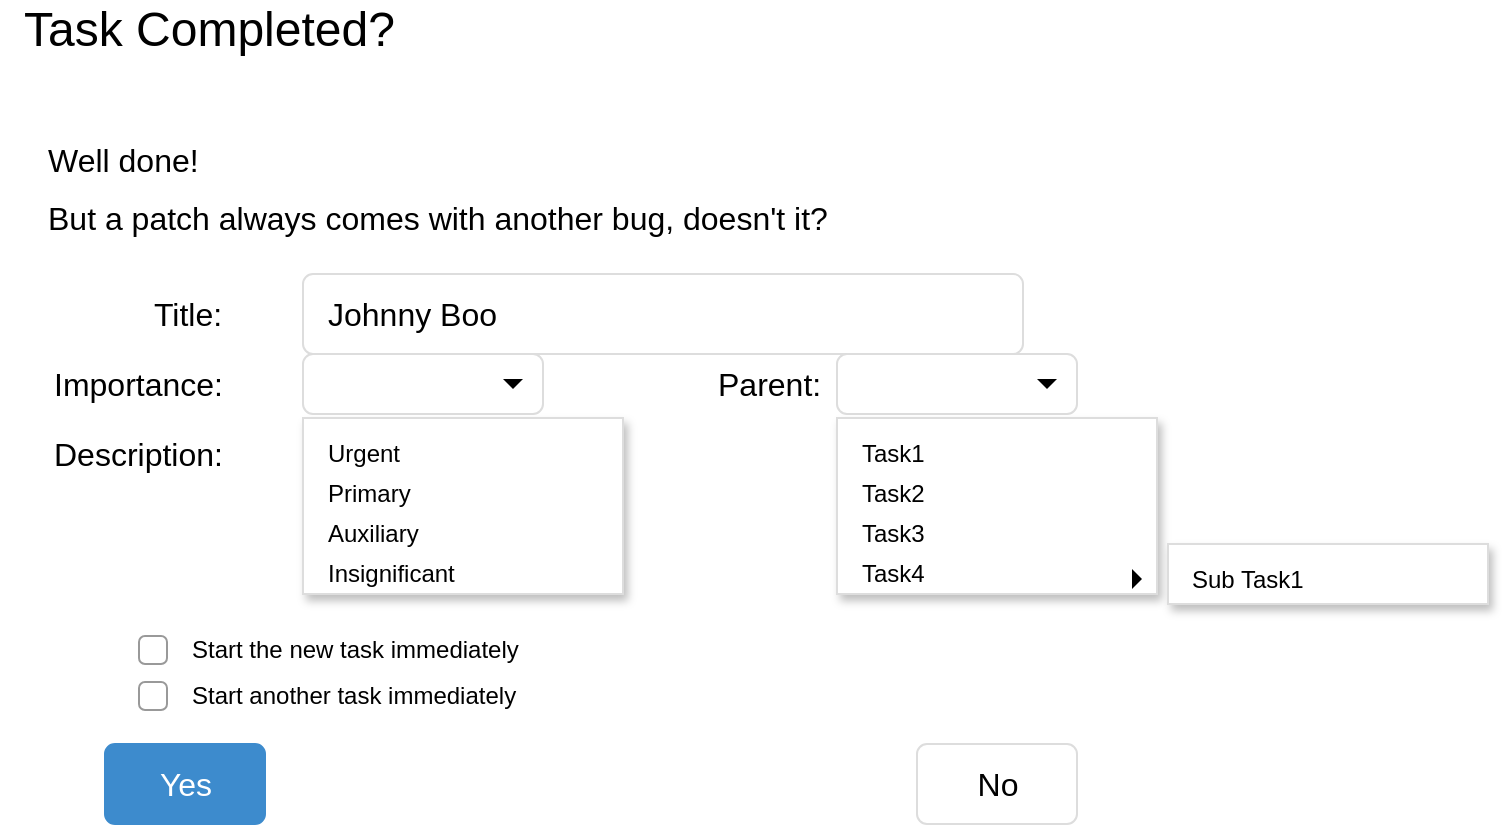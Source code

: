 <mxfile version="11.2.1" type="device" pages="1"><diagram id="QPC_EGJa28upXf72JXis" name="Page-1"><mxGraphModel dx="1422" dy="715" grid="1" gridSize="10" guides="1" tooltips="1" connect="1" arrows="1" fold="1" page="1" pageScale="1" pageWidth="827" pageHeight="1169" math="0" shadow="0"><root><mxCell id="0"/><mxCell id="1" parent="0"/><mxCell id="AW23ZjN-sLGsxCbWwx8a-1" value="Task Completed?" style="html=1;shadow=0;dashed=0;shape=mxgraph.bootstrap.rect;strokeColor=none;fillColor=none;fontSize=24;align=left;spacingLeft=10;" vertex="1" parent="1"><mxGeometry x="163" y="160" width="250" height="26" as="geometry"/></mxCell><mxCell id="AW23ZjN-sLGsxCbWwx8a-2" value="" style="shape=image;html=1;verticalAlign=top;verticalLabelPosition=bottom;labelBackgroundColor=#ffffff;imageAspect=0;aspect=fixed;image=https://cdn2.iconfinder.com/data/icons/ios-tab-bar/25/Cross_Cricle-128.png" vertex="1" parent="1"><mxGeometry x="630" y="160" width="28" height="28" as="geometry"/></mxCell><mxCell id="AW23ZjN-sLGsxCbWwx8a-18" value="Yes" style="html=1;shadow=0;dashed=0;shape=mxgraph.bootstrap.rrect;rSize=5;fillColor=#3D8BCD;align=center;strokeColor=#3D8BCD;fontColor=#ffffff;fontSize=16;whiteSpace=wrap;" vertex="1" parent="1"><mxGeometry x="215.5" y="530" width="80" height="40" as="geometry"/></mxCell><mxCell id="AW23ZjN-sLGsxCbWwx8a-19" value="No" style="html=1;shadow=0;dashed=0;shape=mxgraph.bootstrap.rrect;rSize=5;strokeColor=#dddddd;fillColor=#ffffff;align=center;fontSize=16;whiteSpace=wrap;" vertex="1" parent="1"><mxGeometry x="621.5" y="530" width="80" height="40" as="geometry"/></mxCell><mxCell id="AW23ZjN-sLGsxCbWwx8a-20" value="&lt;span style=&quot;font-size: 16px&quot;&gt;Well done!&lt;br&gt;But a patch always comes with another bug, doesn't it?&lt;/span&gt;" style="html=1;shadow=0;dashed=0;shape=mxgraph.bootstrap.rect;strokeColor=none;fillColor=none;fontSize=24;align=left;spacingLeft=10;whiteSpace=wrap;" vertex="1" parent="1"><mxGeometry x="174.5" y="220" width="477" height="60" as="geometry"/></mxCell><mxCell id="AW23ZjN-sLGsxCbWwx8a-24" value="" style="html=1;shadow=0;dashed=0;shape=mxgraph.bootstrap.rrect;rSize=3;strokeColor=#999999;fillColor=#ffffff;fontSize=24;" vertex="1" parent="1"><mxGeometry x="232.5" y="476" width="14" height="14" as="geometry"/></mxCell><mxCell id="AW23ZjN-sLGsxCbWwx8a-42" value="Start the new task immediately" style="html=1;shadow=0;dashed=0;shape=mxgraph.bootstrap.rect;strokeColor=none;fillColor=none;fontSize=12;align=left;spacingLeft=10;" vertex="1" parent="1"><mxGeometry x="246.5" y="470" width="90" height="26" as="geometry"/></mxCell><mxCell id="AW23ZjN-sLGsxCbWwx8a-46" value="" style="html=1;shadow=0;dashed=0;shape=mxgraph.bootstrap.rrect;rSize=5;strokeColor=#dddddd;spacingRight=10;fontSize=16;fillColor=#FFFFFF;align=left;spacingLeft=10;whiteSpace=wrap;" vertex="1" parent="1"><mxGeometry x="314.5" y="335" width="120" height="30" as="geometry"/></mxCell><mxCell id="AW23ZjN-sLGsxCbWwx8a-47" value="" style="shape=triangle;direction=south;fillColor=#000000;strokeColor=none;perimeter=none;" vertex="1" parent="AW23ZjN-sLGsxCbWwx8a-46"><mxGeometry x="1" y="0.5" width="10" height="5" relative="1" as="geometry"><mxPoint x="-20" y="-2.5" as="offset"/></mxGeometry></mxCell><mxCell id="AW23ZjN-sLGsxCbWwx8a-48" value="" style="html=1;shadow=0;dashed=0;shape=mxgraph.bootstrap.rect;fillColor=#ffffff;strokeColor=#dddddd;shadow=1;" vertex="1" parent="1"><mxGeometry x="314.5" y="367" width="160" height="88" as="geometry"/></mxCell><mxCell id="AW23ZjN-sLGsxCbWwx8a-49" value="Urgent" style="html=1;shadow=0;dashed=0;shape=mxgraph.bootstrap.rect;strokeColor=none;spacingLeft=10;align=left;fillColor=none;whiteSpace=wrap;resizeWidth=1;" vertex="1" parent="AW23ZjN-sLGsxCbWwx8a-48"><mxGeometry width="160" height="20" relative="1" as="geometry"><mxPoint y="8" as="offset"/></mxGeometry></mxCell><mxCell id="AW23ZjN-sLGsxCbWwx8a-50" value="Primary" style="html=1;shadow=0;dashed=0;shape=mxgraph.bootstrap.rect;strokeColor=none;spacingLeft=10;align=left;fillColor=none;whiteSpace=wrap;resizeWidth=1;" vertex="1" parent="AW23ZjN-sLGsxCbWwx8a-48"><mxGeometry width="160" height="20" relative="1" as="geometry"><mxPoint y="28" as="offset"/></mxGeometry></mxCell><mxCell id="AW23ZjN-sLGsxCbWwx8a-51" value="Auxiliary" style="html=1;shadow=0;dashed=0;shape=mxgraph.bootstrap.rect;strokeColor=none;spacingLeft=10;align=left;fillColor=none;whiteSpace=wrap;resizeWidth=1;" vertex="1" parent="AW23ZjN-sLGsxCbWwx8a-48"><mxGeometry width="160" height="20" relative="1" as="geometry"><mxPoint y="48" as="offset"/></mxGeometry></mxCell><mxCell id="AW23ZjN-sLGsxCbWwx8a-52" value="Insignificant" style="html=1;shadow=0;dashed=0;shape=mxgraph.bootstrap.rect;strokeColor=none;spacingLeft=10;align=left;fillColor=none;whiteSpace=wrap;resizeWidth=1;" vertex="1" parent="AW23ZjN-sLGsxCbWwx8a-48"><mxGeometry width="160" height="20" relative="1" as="geometry"><mxPoint y="68" as="offset"/></mxGeometry></mxCell><mxCell id="AW23ZjN-sLGsxCbWwx8a-53" value="Johnny Boo" style="html=1;shadow=0;dashed=0;shape=mxgraph.bootstrap.rrect;rSize=5;fillColor=#ffffff;strokeColor=#dddddd;fontSize=16;align=left;spacingLeft=10;whiteSpace=wrap;" vertex="1" parent="1"><mxGeometry x="314.5" y="295" width="360" height="40" as="geometry"/></mxCell><mxCell id="AW23ZjN-sLGsxCbWwx8a-54" value="Title:" style="html=1;shadow=0;dashed=0;shape=mxgraph.bootstrap.rect;strokeColor=none;fillColor=none;fontSize=16;align=left;spacingLeft=10;" vertex="1" parent="1"><mxGeometry x="227.5" y="302" width="47" height="26" as="geometry"/></mxCell><mxCell id="AW23ZjN-sLGsxCbWwx8a-55" value="Importance:" style="html=1;shadow=0;dashed=0;shape=mxgraph.bootstrap.rect;strokeColor=none;fillColor=none;fontSize=16;align=left;spacingLeft=10;" vertex="1" parent="1"><mxGeometry x="177.5" y="337" width="97" height="26" as="geometry"/></mxCell><mxCell id="AW23ZjN-sLGsxCbWwx8a-56" value="Description:" style="html=1;shadow=0;dashed=0;shape=mxgraph.bootstrap.rect;strokeColor=none;fillColor=none;fontSize=16;align=left;spacingLeft=10;" vertex="1" parent="1"><mxGeometry x="177.5" y="372" width="97" height="26" as="geometry"/></mxCell><mxCell id="AW23ZjN-sLGsxCbWwx8a-59" value="" style="html=1;shadow=0;dashed=0;shape=mxgraph.bootstrap.rrect;rSize=5;strokeColor=#dddddd;spacingRight=10;fontSize=16;fillColor=#FFFFFF;align=left;spacingLeft=10;whiteSpace=wrap;" vertex="1" parent="1"><mxGeometry x="581.5" y="335" width="120" height="30" as="geometry"/></mxCell><mxCell id="AW23ZjN-sLGsxCbWwx8a-60" value="" style="shape=triangle;direction=south;fillColor=#000000;strokeColor=none;perimeter=none;" vertex="1" parent="AW23ZjN-sLGsxCbWwx8a-59"><mxGeometry x="1" y="0.5" width="10" height="5" relative="1" as="geometry"><mxPoint x="-20" y="-2.5" as="offset"/></mxGeometry></mxCell><mxCell id="AW23ZjN-sLGsxCbWwx8a-61" value="Parent:" style="html=1;shadow=0;dashed=0;shape=mxgraph.bootstrap.rect;strokeColor=none;fillColor=none;fontSize=16;align=left;spacingLeft=10;" vertex="1" parent="1"><mxGeometry x="510" y="337" width="65" height="26" as="geometry"/></mxCell><mxCell id="AW23ZjN-sLGsxCbWwx8a-62" value="" style="html=1;shadow=0;dashed=0;shape=mxgraph.bootstrap.rect;fillColor=#ffffff;strokeColor=#dddddd;shadow=1;" vertex="1" parent="1"><mxGeometry x="581.5" y="367" width="160" height="88" as="geometry"/></mxCell><mxCell id="AW23ZjN-sLGsxCbWwx8a-63" value="Task1" style="html=1;shadow=0;dashed=0;shape=mxgraph.bootstrap.rect;strokeColor=none;spacingLeft=10;align=left;fillColor=none;whiteSpace=wrap;resizeWidth=1;" vertex="1" parent="AW23ZjN-sLGsxCbWwx8a-62"><mxGeometry width="160" height="20" relative="1" as="geometry"><mxPoint y="8" as="offset"/></mxGeometry></mxCell><mxCell id="AW23ZjN-sLGsxCbWwx8a-64" value="Task2" style="html=1;shadow=0;dashed=0;shape=mxgraph.bootstrap.rect;strokeColor=none;spacingLeft=10;align=left;fillColor=none;whiteSpace=wrap;resizeWidth=1;" vertex="1" parent="AW23ZjN-sLGsxCbWwx8a-62"><mxGeometry width="160" height="20" relative="1" as="geometry"><mxPoint y="28" as="offset"/></mxGeometry></mxCell><mxCell id="AW23ZjN-sLGsxCbWwx8a-65" value="Task3" style="html=1;shadow=0;dashed=0;shape=mxgraph.bootstrap.rect;strokeColor=none;spacingLeft=10;align=left;fillColor=none;whiteSpace=wrap;resizeWidth=1;" vertex="1" parent="AW23ZjN-sLGsxCbWwx8a-62"><mxGeometry width="160" height="20" relative="1" as="geometry"><mxPoint y="48" as="offset"/></mxGeometry></mxCell><mxCell id="AW23ZjN-sLGsxCbWwx8a-66" value="Task4" style="html=1;shadow=0;dashed=0;shape=mxgraph.bootstrap.rect;strokeColor=none;spacingLeft=10;align=left;fillColor=none;whiteSpace=wrap;resizeWidth=1;" vertex="1" parent="AW23ZjN-sLGsxCbWwx8a-62"><mxGeometry width="160" height="20" relative="1" as="geometry"><mxPoint y="68" as="offset"/></mxGeometry></mxCell><mxCell id="AW23ZjN-sLGsxCbWwx8a-67" value="" style="shape=triangle;direction=south;fillColor=#000000;strokeColor=none;perimeter=none;rotation=-90;" vertex="1" parent="AW23ZjN-sLGsxCbWwx8a-62"><mxGeometry x="145" y="78" width="10" height="5" as="geometry"><mxPoint x="-20" y="-2.5" as="offset"/></mxGeometry></mxCell><mxCell id="AW23ZjN-sLGsxCbWwx8a-68" value="" style="html=1;shadow=0;dashed=0;shape=mxgraph.bootstrap.rect;fillColor=#ffffff;strokeColor=#dddddd;shadow=1;" vertex="1" parent="1"><mxGeometry x="747" y="430" width="160" height="30" as="geometry"/></mxCell><mxCell id="AW23ZjN-sLGsxCbWwx8a-69" value="Sub Task1" style="html=1;shadow=0;dashed=0;shape=mxgraph.bootstrap.rect;strokeColor=none;spacingLeft=10;align=left;fillColor=none;whiteSpace=wrap;resizeWidth=1;" vertex="1" parent="AW23ZjN-sLGsxCbWwx8a-68"><mxGeometry width="160" height="20" relative="1" as="geometry"><mxPoint y="8" as="offset"/></mxGeometry></mxCell><mxCell id="AW23ZjN-sLGsxCbWwx8a-73" value="" style="html=1;shadow=0;dashed=0;shape=mxgraph.bootstrap.rrect;rSize=3;strokeColor=#999999;fillColor=#ffffff;fontSize=24;" vertex="1" parent="1"><mxGeometry x="232.5" y="499" width="14" height="14" as="geometry"/></mxCell><mxCell id="AW23ZjN-sLGsxCbWwx8a-74" value="Start another task immediately" style="html=1;shadow=0;dashed=0;shape=mxgraph.bootstrap.rect;strokeColor=none;fillColor=none;fontSize=12;align=left;spacingLeft=10;" vertex="1" parent="1"><mxGeometry x="246.5" y="493" width="90" height="26" as="geometry"/></mxCell></root></mxGraphModel></diagram></mxfile>